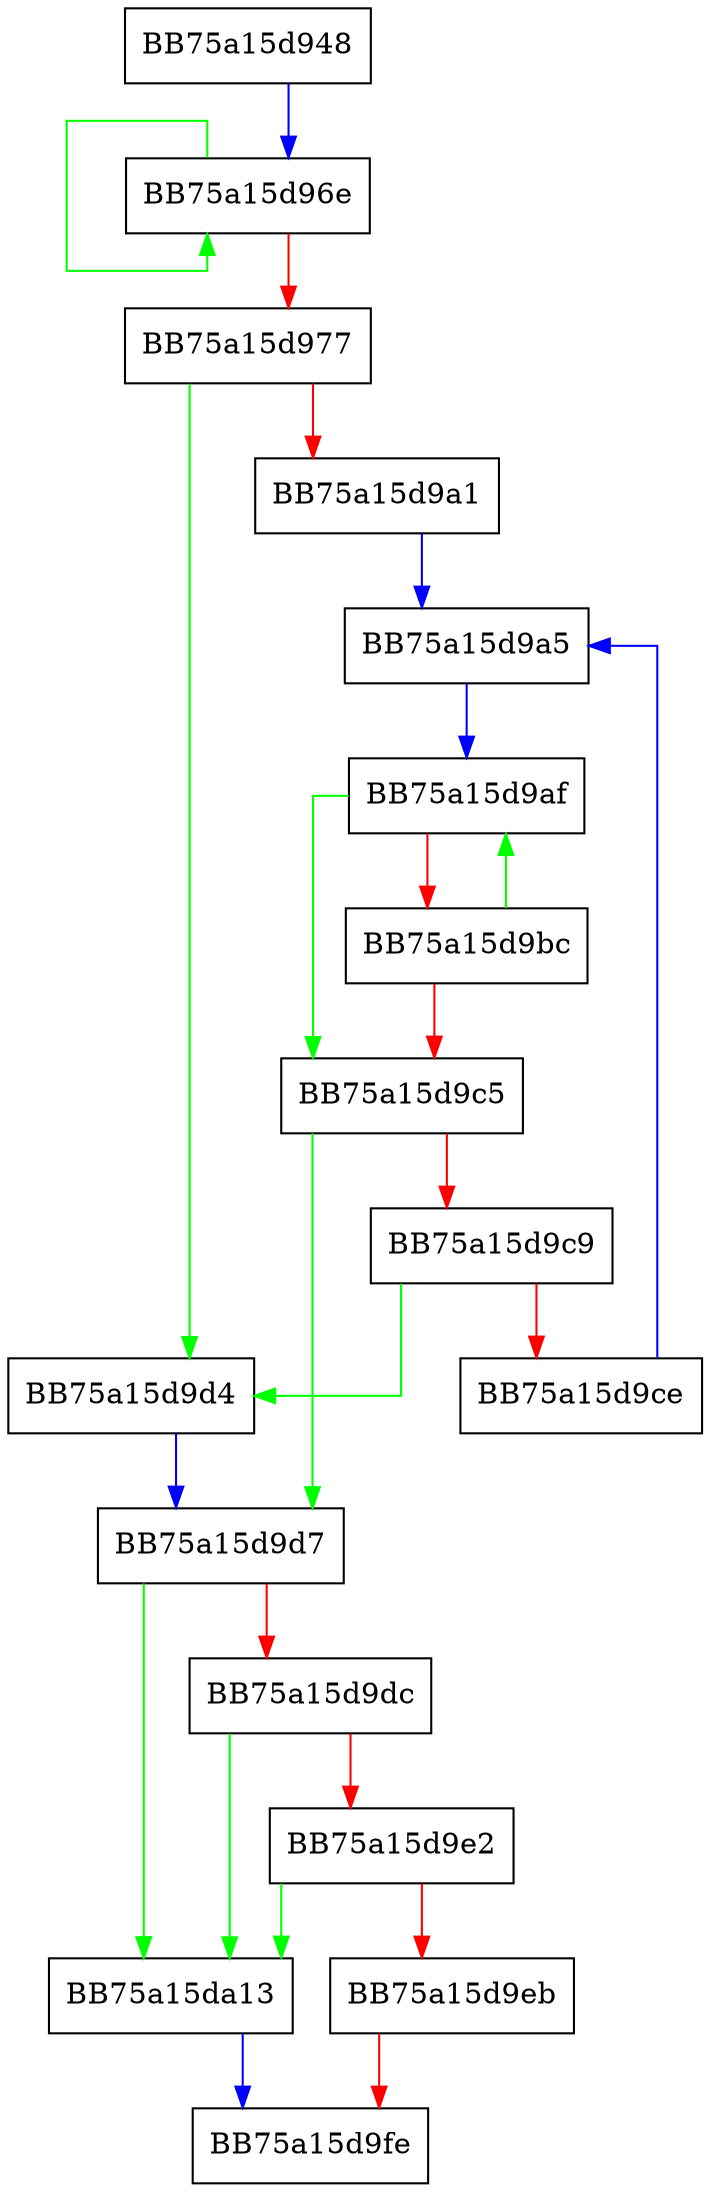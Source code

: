 digraph GetAttribute {
  node [shape="box"];
  graph [splines=ortho];
  BB75a15d948 -> BB75a15d96e [color="blue"];
  BB75a15d96e -> BB75a15d96e [color="green"];
  BB75a15d96e -> BB75a15d977 [color="red"];
  BB75a15d977 -> BB75a15d9d4 [color="green"];
  BB75a15d977 -> BB75a15d9a1 [color="red"];
  BB75a15d9a1 -> BB75a15d9a5 [color="blue"];
  BB75a15d9a5 -> BB75a15d9af [color="blue"];
  BB75a15d9af -> BB75a15d9c5 [color="green"];
  BB75a15d9af -> BB75a15d9bc [color="red"];
  BB75a15d9bc -> BB75a15d9af [color="green"];
  BB75a15d9bc -> BB75a15d9c5 [color="red"];
  BB75a15d9c5 -> BB75a15d9d7 [color="green"];
  BB75a15d9c5 -> BB75a15d9c9 [color="red"];
  BB75a15d9c9 -> BB75a15d9d4 [color="green"];
  BB75a15d9c9 -> BB75a15d9ce [color="red"];
  BB75a15d9ce -> BB75a15d9a5 [color="blue"];
  BB75a15d9d4 -> BB75a15d9d7 [color="blue"];
  BB75a15d9d7 -> BB75a15da13 [color="green"];
  BB75a15d9d7 -> BB75a15d9dc [color="red"];
  BB75a15d9dc -> BB75a15da13 [color="green"];
  BB75a15d9dc -> BB75a15d9e2 [color="red"];
  BB75a15d9e2 -> BB75a15da13 [color="green"];
  BB75a15d9e2 -> BB75a15d9eb [color="red"];
  BB75a15d9eb -> BB75a15d9fe [color="red"];
  BB75a15da13 -> BB75a15d9fe [color="blue"];
}